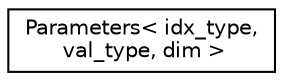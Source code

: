 digraph "Graphical Class Hierarchy"
{
 // LATEX_PDF_SIZE
  edge [fontname="Helvetica",fontsize="10",labelfontname="Helvetica",labelfontsize="10"];
  node [fontname="Helvetica",fontsize="10",shape=record];
  rankdir="LR";
  Node0 [label="Parameters\< idx_type,\l val_type, dim \>",height=0.2,width=0.4,color="black", fillcolor="white", style="filled",URL="$structParameters.html",tooltip=" "];
}
